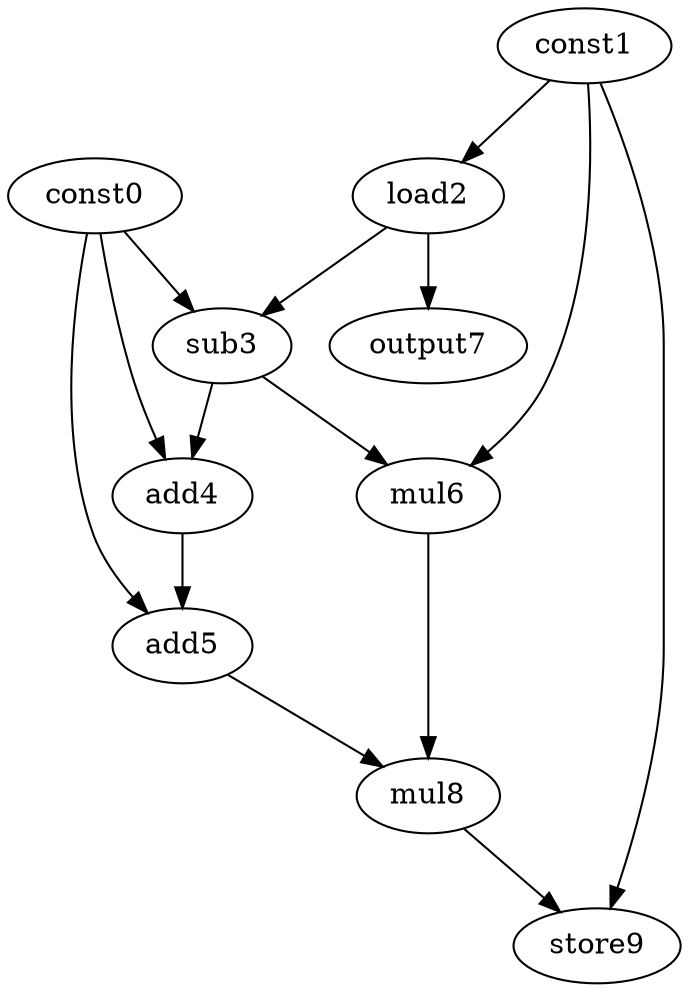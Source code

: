 digraph G { 
const0[opcode=const]; 
const1[opcode=const]; 
load2[opcode=load]; 
sub3[opcode=sub]; 
add4[opcode=add]; 
add5[opcode=add]; 
mul6[opcode=mul]; 
output7[opcode=output]; 
mul8[opcode=mul]; 
store9[opcode=store]; 
const1->load2[operand=0];
const0->sub3[operand=0];
load2->sub3[operand=1];
load2->output7[operand=0];
const0->add4[operand=0];
sub3->add4[operand=1];
const1->mul6[operand=0];
sub3->mul6[operand=1];
const0->add5[operand=0];
add4->add5[operand=1];
add5->mul8[operand=0];
mul6->mul8[operand=1];
mul8->store9[operand=0];
const1->store9[operand=1];
}
